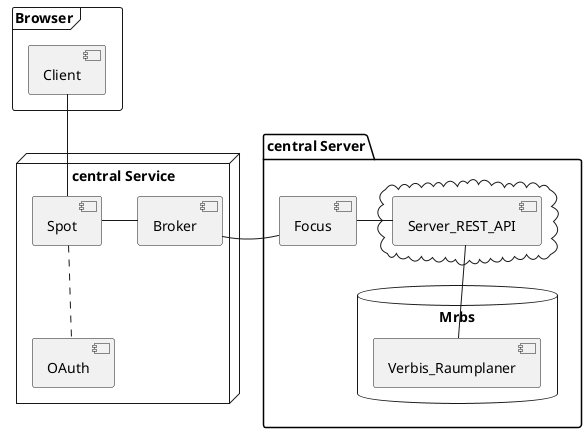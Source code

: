 @startuml

frame "Browser" {
    [Client]
}

node "central Service" {
    [OAuth]
    [Spot]
    [Broker]
}

package "central Server" {
    [Focus]
    cloud {
        [Server_REST_API]
    }
    database "Mrbs" {
        [Verbis_Raumplaner]
    }
}
'' Verbindungen
[Client] -- [Spot]
[Spot] .. [OAuth]
[Spot] - [Broker]
[Broker] - [Focus]
[Focus] - [Server_REST_API]
[Server_REST_API] -- [Verbis_Raumplaner]
@enduml